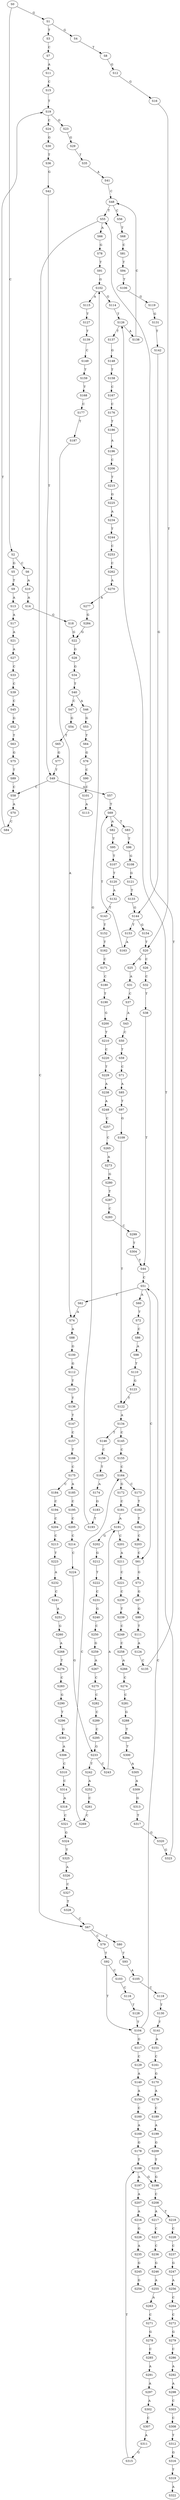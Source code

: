 strict digraph  {
	S0 -> S1 [ label = G ];
	S0 -> S2 [ label = C ];
	S1 -> S3 [ label = T ];
	S1 -> S4 [ label = G ];
	S2 -> S5 [ label = G ];
	S2 -> S6 [ label = C ];
	S3 -> S7 [ label = C ];
	S4 -> S8 [ label = T ];
	S5 -> S9 [ label = T ];
	S6 -> S10 [ label = A ];
	S7 -> S11 [ label = A ];
	S8 -> S12 [ label = G ];
	S9 -> S13 [ label = A ];
	S10 -> S14 [ label = A ];
	S11 -> S15 [ label = C ];
	S12 -> S16 [ label = G ];
	S13 -> S17 [ label = A ];
	S14 -> S18 [ label = G ];
	S15 -> S19 [ label = T ];
	S16 -> S20 [ label = T ];
	S17 -> S21 [ label = A ];
	S18 -> S22 [ label = G ];
	S19 -> S23 [ label = G ];
	S19 -> S24 [ label = C ];
	S20 -> S25 [ label = G ];
	S20 -> S26 [ label = C ];
	S21 -> S27 [ label = A ];
	S22 -> S28 [ label = G ];
	S23 -> S29 [ label = G ];
	S24 -> S30 [ label = G ];
	S25 -> S31 [ label = A ];
	S26 -> S32 [ label = C ];
	S27 -> S33 [ label = C ];
	S28 -> S34 [ label = G ];
	S29 -> S35 [ label = T ];
	S30 -> S36 [ label = T ];
	S31 -> S37 [ label = C ];
	S32 -> S38 [ label = T ];
	S33 -> S39 [ label = C ];
	S34 -> S40 [ label = T ];
	S35 -> S41 [ label = A ];
	S36 -> S42 [ label = G ];
	S37 -> S43 [ label = A ];
	S38 -> S44 [ label = T ];
	S39 -> S45 [ label = C ];
	S40 -> S46 [ label = A ];
	S40 -> S47 [ label = C ];
	S41 -> S48 [ label = C ];
	S42 -> S49 [ label = T ];
	S43 -> S50 [ label = C ];
	S44 -> S51 [ label = C ];
	S45 -> S52 [ label = G ];
	S46 -> S53 [ label = G ];
	S47 -> S54 [ label = G ];
	S48 -> S55 [ label = T ];
	S48 -> S56 [ label = C ];
	S49 -> S57 [ label = A ];
	S49 -> S58 [ label = C ];
	S50 -> S59 [ label = T ];
	S51 -> S60 [ label = A ];
	S51 -> S61 [ label = C ];
	S51 -> S62 [ label = T ];
	S52 -> S63 [ label = T ];
	S53 -> S64 [ label = T ];
	S54 -> S65 [ label = T ];
	S55 -> S66 [ label = A ];
	S55 -> S67 [ label = C ];
	S56 -> S68 [ label = T ];
	S57 -> S69 [ label = T ];
	S58 -> S70 [ label = A ];
	S59 -> S71 [ label = C ];
	S60 -> S72 [ label = T ];
	S61 -> S73 [ label = G ];
	S62 -> S74 [ label = A ];
	S63 -> S75 [ label = G ];
	S64 -> S76 [ label = G ];
	S65 -> S77 [ label = G ];
	S66 -> S78 [ label = G ];
	S67 -> S79 [ label = C ];
	S67 -> S80 [ label = T ];
	S68 -> S81 [ label = C ];
	S69 -> S82 [ label = A ];
	S69 -> S83 [ label = T ];
	S70 -> S84 [ label = C ];
	S71 -> S85 [ label = A ];
	S72 -> S86 [ label = C ];
	S73 -> S87 [ label = G ];
	S74 -> S88 [ label = A ];
	S75 -> S89 [ label = T ];
	S76 -> S90 [ label = C ];
	S77 -> S49 [ label = T ];
	S78 -> S91 [ label = T ];
	S79 -> S92 [ label = T ];
	S80 -> S93 [ label = T ];
	S81 -> S94 [ label = T ];
	S82 -> S95 [ label = T ];
	S83 -> S96 [ label = T ];
	S84 -> S19 [ label = T ];
	S85 -> S97 [ label = T ];
	S86 -> S98 [ label = A ];
	S87 -> S99 [ label = G ];
	S88 -> S100 [ label = G ];
	S89 -> S58 [ label = C ];
	S90 -> S101 [ label = C ];
	S91 -> S102 [ label = G ];
	S92 -> S103 [ label = C ];
	S92 -> S104 [ label = T ];
	S93 -> S105 [ label = A ];
	S94 -> S106 [ label = T ];
	S95 -> S107 [ label = T ];
	S96 -> S108 [ label = G ];
	S97 -> S109 [ label = G ];
	S98 -> S110 [ label = T ];
	S99 -> S111 [ label = T ];
	S100 -> S112 [ label = G ];
	S101 -> S113 [ label = A ];
	S102 -> S114 [ label = G ];
	S102 -> S115 [ label = A ];
	S103 -> S116 [ label = C ];
	S104 -> S117 [ label = G ];
	S104 -> S51 [ label = C ];
	S105 -> S118 [ label = C ];
	S106 -> S119 [ label = G ];
	S107 -> S120 [ label = T ];
	S108 -> S121 [ label = G ];
	S109 -> S122 [ label = T ];
	S110 -> S123 [ label = G ];
	S111 -> S124 [ label = A ];
	S112 -> S125 [ label = T ];
	S114 -> S126 [ label = T ];
	S115 -> S127 [ label = T ];
	S116 -> S128 [ label = T ];
	S117 -> S129 [ label = C ];
	S118 -> S130 [ label = T ];
	S119 -> S131 [ label = G ];
	S120 -> S132 [ label = A ];
	S121 -> S133 [ label = T ];
	S122 -> S134 [ label = A ];
	S123 -> S122 [ label = T ];
	S124 -> S135 [ label = C ];
	S125 -> S136 [ label = T ];
	S126 -> S137 [ label = T ];
	S126 -> S138 [ label = A ];
	S127 -> S139 [ label = T ];
	S128 -> S104 [ label = T ];
	S129 -> S140 [ label = A ];
	S130 -> S141 [ label = T ];
	S131 -> S142 [ label = T ];
	S132 -> S143 [ label = T ];
	S133 -> S144 [ label = G ];
	S134 -> S145 [ label = C ];
	S134 -> S146 [ label = T ];
	S135 -> S55 [ label = T ];
	S136 -> S147 [ label = T ];
	S137 -> S148 [ label = G ];
	S138 -> S48 [ label = C ];
	S139 -> S149 [ label = C ];
	S140 -> S150 [ label = A ];
	S141 -> S151 [ label = A ];
	S142 -> S144 [ label = G ];
	S143 -> S152 [ label = T ];
	S144 -> S153 [ label = T ];
	S144 -> S154 [ label = G ];
	S145 -> S155 [ label = C ];
	S146 -> S156 [ label = C ];
	S147 -> S157 [ label = C ];
	S148 -> S158 [ label = T ];
	S149 -> S159 [ label = T ];
	S150 -> S160 [ label = C ];
	S151 -> S161 [ label = C ];
	S152 -> S162 [ label = T ];
	S153 -> S163 [ label = A ];
	S154 -> S20 [ label = T ];
	S155 -> S164 [ label = C ];
	S156 -> S165 [ label = T ];
	S157 -> S166 [ label = T ];
	S158 -> S167 [ label = C ];
	S159 -> S168 [ label = T ];
	S160 -> S169 [ label = A ];
	S161 -> S170 [ label = G ];
	S162 -> S171 [ label = C ];
	S163 -> S69 [ label = T ];
	S164 -> S172 [ label = G ];
	S164 -> S173 [ label = C ];
	S165 -> S174 [ label = A ];
	S166 -> S175 [ label = C ];
	S167 -> S176 [ label = C ];
	S168 -> S177 [ label = C ];
	S169 -> S178 [ label = G ];
	S170 -> S179 [ label = A ];
	S171 -> S180 [ label = C ];
	S172 -> S181 [ label = C ];
	S173 -> S182 [ label = T ];
	S174 -> S183 [ label = G ];
	S175 -> S184 [ label = C ];
	S175 -> S185 [ label = A ];
	S176 -> S186 [ label = T ];
	S177 -> S187 [ label = T ];
	S178 -> S188 [ label = T ];
	S179 -> S189 [ label = C ];
	S180 -> S190 [ label = T ];
	S181 -> S191 [ label = A ];
	S182 -> S192 [ label = T ];
	S183 -> S193 [ label = T ];
	S184 -> S194 [ label = C ];
	S185 -> S195 [ label = C ];
	S186 -> S196 [ label = A ];
	S187 -> S74 [ label = A ];
	S188 -> S197 [ label = A ];
	S188 -> S198 [ label = G ];
	S189 -> S199 [ label = A ];
	S190 -> S200 [ label = G ];
	S191 -> S201 [ label = C ];
	S191 -> S202 [ label = G ];
	S192 -> S203 [ label = C ];
	S193 -> S102 [ label = G ];
	S194 -> S204 [ label = C ];
	S195 -> S205 [ label = C ];
	S196 -> S206 [ label = C ];
	S197 -> S207 [ label = A ];
	S198 -> S208 [ label = C ];
	S199 -> S209 [ label = G ];
	S200 -> S210 [ label = T ];
	S201 -> S211 [ label = A ];
	S202 -> S212 [ label = G ];
	S203 -> S61 [ label = C ];
	S204 -> S213 [ label = C ];
	S205 -> S214 [ label = C ];
	S206 -> S215 [ label = T ];
	S207 -> S216 [ label = A ];
	S208 -> S217 [ label = A ];
	S208 -> S218 [ label = T ];
	S209 -> S219 [ label = T ];
	S210 -> S220 [ label = C ];
	S211 -> S221 [ label = C ];
	S212 -> S222 [ label = T ];
	S213 -> S223 [ label = T ];
	S214 -> S224 [ label = C ];
	S215 -> S225 [ label = G ];
	S216 -> S226 [ label = G ];
	S217 -> S227 [ label = C ];
	S218 -> S228 [ label = C ];
	S219 -> S198 [ label = G ];
	S220 -> S229 [ label = T ];
	S221 -> S230 [ label = C ];
	S222 -> S231 [ label = C ];
	S223 -> S232 [ label = A ];
	S224 -> S233 [ label = G ];
	S225 -> S234 [ label = A ];
	S226 -> S235 [ label = A ];
	S227 -> S236 [ label = C ];
	S228 -> S237 [ label = C ];
	S229 -> S238 [ label = A ];
	S230 -> S239 [ label = T ];
	S231 -> S240 [ label = G ];
	S232 -> S241 [ label = C ];
	S233 -> S242 [ label = T ];
	S233 -> S243 [ label = C ];
	S234 -> S244 [ label = T ];
	S235 -> S245 [ label = G ];
	S236 -> S246 [ label = G ];
	S237 -> S247 [ label = G ];
	S238 -> S248 [ label = A ];
	S239 -> S249 [ label = C ];
	S240 -> S250 [ label = C ];
	S241 -> S251 [ label = A ];
	S242 -> S252 [ label = A ];
	S243 -> S191 [ label = A ];
	S244 -> S253 [ label = C ];
	S245 -> S254 [ label = G ];
	S246 -> S255 [ label = A ];
	S247 -> S256 [ label = A ];
	S248 -> S257 [ label = C ];
	S249 -> S258 [ label = C ];
	S250 -> S259 [ label = G ];
	S251 -> S260 [ label = G ];
	S252 -> S261 [ label = C ];
	S253 -> S262 [ label = C ];
	S255 -> S263 [ label = A ];
	S256 -> S264 [ label = C ];
	S257 -> S265 [ label = C ];
	S258 -> S266 [ label = A ];
	S259 -> S267 [ label = A ];
	S260 -> S268 [ label = A ];
	S261 -> S269 [ label = C ];
	S262 -> S270 [ label = A ];
	S263 -> S271 [ label = C ];
	S264 -> S272 [ label = C ];
	S265 -> S273 [ label = A ];
	S266 -> S274 [ label = C ];
	S267 -> S275 [ label = C ];
	S268 -> S276 [ label = T ];
	S269 -> S164 [ label = C ];
	S270 -> S277 [ label = A ];
	S271 -> S278 [ label = G ];
	S272 -> S279 [ label = G ];
	S273 -> S280 [ label = G ];
	S274 -> S281 [ label = C ];
	S275 -> S282 [ label = C ];
	S276 -> S283 [ label = C ];
	S277 -> S284 [ label = G ];
	S278 -> S285 [ label = C ];
	S279 -> S286 [ label = C ];
	S280 -> S287 [ label = T ];
	S281 -> S288 [ label = G ];
	S282 -> S289 [ label = C ];
	S283 -> S290 [ label = G ];
	S284 -> S22 [ label = G ];
	S285 -> S291 [ label = A ];
	S286 -> S292 [ label = A ];
	S287 -> S293 [ label = C ];
	S288 -> S294 [ label = T ];
	S289 -> S295 [ label = C ];
	S290 -> S296 [ label = T ];
	S291 -> S297 [ label = A ];
	S292 -> S298 [ label = A ];
	S293 -> S299 [ label = C ];
	S294 -> S300 [ label = T ];
	S295 -> S233 [ label = G ];
	S296 -> S301 [ label = G ];
	S297 -> S302 [ label = A ];
	S298 -> S303 [ label = C ];
	S299 -> S304 [ label = T ];
	S300 -> S305 [ label = A ];
	S301 -> S306 [ label = A ];
	S302 -> S307 [ label = C ];
	S303 -> S308 [ label = C ];
	S304 -> S44 [ label = T ];
	S305 -> S309 [ label = A ];
	S306 -> S310 [ label = C ];
	S307 -> S311 [ label = A ];
	S308 -> S312 [ label = T ];
	S309 -> S313 [ label = G ];
	S310 -> S314 [ label = C ];
	S311 -> S315 [ label = G ];
	S312 -> S316 [ label = G ];
	S313 -> S317 [ label = T ];
	S314 -> S318 [ label = A ];
	S315 -> S188 [ label = T ];
	S316 -> S319 [ label = T ];
	S317 -> S320 [ label = G ];
	S318 -> S321 [ label = C ];
	S319 -> S322 [ label = A ];
	S320 -> S323 [ label = G ];
	S321 -> S324 [ label = G ];
	S323 -> S126 [ label = T ];
	S324 -> S325 [ label = T ];
	S325 -> S326 [ label = A ];
	S326 -> S327 [ label = C ];
	S327 -> S328 [ label = T ];
	S328 -> S67 [ label = C ];
}
